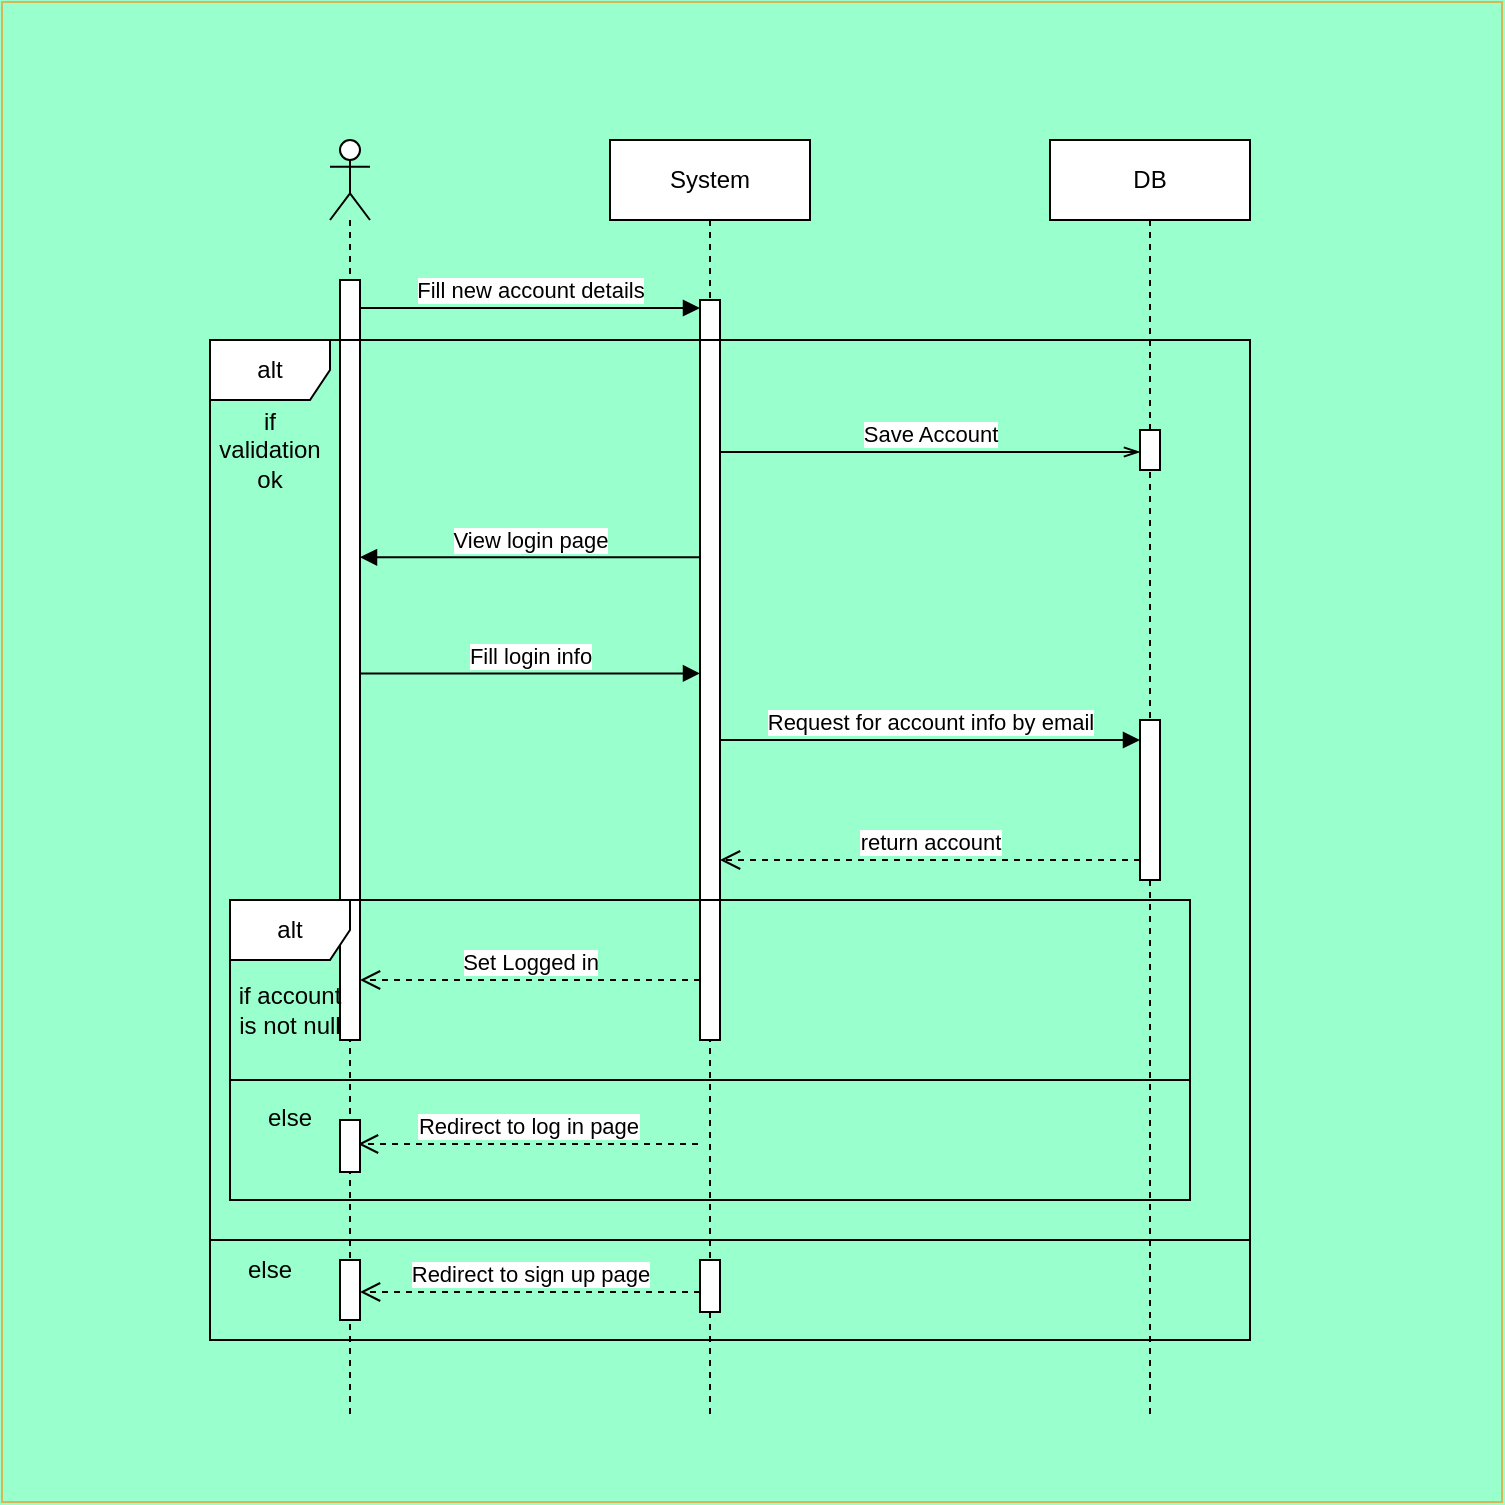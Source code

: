 <mxfile version="22.1.11" type="device">
  <diagram name="Page-1" id="SVIGxn7kq34eJ4ElqVdk">
    <mxGraphModel dx="1055" dy="599" grid="1" gridSize="10" guides="1" tooltips="1" connect="1" arrows="1" fold="1" page="1" pageScale="1" pageWidth="850" pageHeight="1100" background="#99FFCC" math="0" shadow="0">
      <root>
        <mxCell id="0" />
        <mxCell id="1" parent="0" />
        <mxCell id="QKZxDL5sUrs9mMBynjPS-3" value="" style="shape=umlLifeline;perimeter=lifelinePerimeter;whiteSpace=wrap;html=1;container=1;dropTarget=0;collapsible=0;recursiveResize=0;outlineConnect=0;portConstraint=eastwest;newEdgeStyle={&quot;curved&quot;:0,&quot;rounded&quot;:0};participant=umlActor;" vertex="1" parent="1">
          <mxGeometry x="209" y="90" width="20" height="640" as="geometry" />
        </mxCell>
        <mxCell id="QKZxDL5sUrs9mMBynjPS-4" value="" style="html=1;points=[[0,0,0,0,5],[0,1,0,0,-5],[1,0,0,0,5],[1,1,0,0,-5]];perimeter=orthogonalPerimeter;outlineConnect=0;targetShapes=umlLifeline;portConstraint=eastwest;newEdgeStyle={&quot;curved&quot;:0,&quot;rounded&quot;:0};" vertex="1" parent="QKZxDL5sUrs9mMBynjPS-3">
          <mxGeometry x="5" y="70" width="10" height="380" as="geometry" />
        </mxCell>
        <mxCell id="QKZxDL5sUrs9mMBynjPS-34" value="" style="html=1;points=[[0,0,0,0,5],[0,1,0,0,-5],[1,0,0,0,5],[1,1,0,0,-5]];perimeter=orthogonalPerimeter;outlineConnect=0;targetShapes=umlLifeline;portConstraint=eastwest;newEdgeStyle={&quot;curved&quot;:0,&quot;rounded&quot;:0};" vertex="1" parent="QKZxDL5sUrs9mMBynjPS-3">
          <mxGeometry x="5" y="560" width="10" height="30" as="geometry" />
        </mxCell>
        <mxCell id="QKZxDL5sUrs9mMBynjPS-6" value="System" style="shape=umlLifeline;perimeter=lifelinePerimeter;whiteSpace=wrap;html=1;container=1;dropTarget=0;collapsible=0;recursiveResize=0;outlineConnect=0;portConstraint=eastwest;newEdgeStyle={&quot;curved&quot;:0,&quot;rounded&quot;:0};" vertex="1" parent="1">
          <mxGeometry x="349" y="90" width="100" height="640" as="geometry" />
        </mxCell>
        <mxCell id="QKZxDL5sUrs9mMBynjPS-10" value="" style="html=1;points=[[0,0,0,0,5],[0,1,0,0,-5],[1,0,0,0,5],[1,1,0,0,-5]];perimeter=orthogonalPerimeter;outlineConnect=0;targetShapes=umlLifeline;portConstraint=eastwest;newEdgeStyle={&quot;curved&quot;:0,&quot;rounded&quot;:0};" vertex="1" parent="QKZxDL5sUrs9mMBynjPS-6">
          <mxGeometry x="45" y="80" width="10" height="370" as="geometry" />
        </mxCell>
        <mxCell id="QKZxDL5sUrs9mMBynjPS-7" value="DB" style="shape=umlLifeline;perimeter=lifelinePerimeter;whiteSpace=wrap;html=1;container=1;dropTarget=0;collapsible=0;recursiveResize=0;outlineConnect=0;portConstraint=eastwest;newEdgeStyle={&quot;curved&quot;:0,&quot;rounded&quot;:0};" vertex="1" parent="1">
          <mxGeometry x="569" y="90" width="100" height="640" as="geometry" />
        </mxCell>
        <mxCell id="QKZxDL5sUrs9mMBynjPS-8" value="Fill new account details" style="html=1;verticalAlign=bottom;endArrow=block;curved=0;rounded=0;" edge="1" parent="1" target="QKZxDL5sUrs9mMBynjPS-10">
          <mxGeometry width="80" relative="1" as="geometry">
            <mxPoint x="224" y="174.0" as="sourcePoint" />
            <mxPoint x="398.5" y="174.0" as="targetPoint" />
          </mxGeometry>
        </mxCell>
        <mxCell id="QKZxDL5sUrs9mMBynjPS-12" value="alt" style="shape=umlFrame;whiteSpace=wrap;html=1;pointerEvents=0;" vertex="1" parent="1">
          <mxGeometry x="149" y="190" width="520" height="500" as="geometry" />
        </mxCell>
        <mxCell id="QKZxDL5sUrs9mMBynjPS-13" value="" style="line;strokeWidth=1;fillColor=none;align=left;verticalAlign=middle;spacingTop=-1;spacingLeft=3;spacingRight=3;rotatable=0;labelPosition=right;points=[];portConstraint=eastwest;strokeColor=inherit;" vertex="1" parent="1">
          <mxGeometry x="149" y="636" width="520" height="8" as="geometry" />
        </mxCell>
        <mxCell id="QKZxDL5sUrs9mMBynjPS-14" value="if validation ok" style="text;html=1;strokeColor=none;fillColor=none;align=center;verticalAlign=middle;whiteSpace=wrap;rounded=0;" vertex="1" parent="1">
          <mxGeometry x="149" y="230" width="60" height="30" as="geometry" />
        </mxCell>
        <mxCell id="QKZxDL5sUrs9mMBynjPS-15" value="else" style="text;html=1;strokeColor=none;fillColor=none;align=center;verticalAlign=middle;whiteSpace=wrap;rounded=0;" vertex="1" parent="1">
          <mxGeometry x="149" y="640" width="60" height="30" as="geometry" />
        </mxCell>
        <mxCell id="QKZxDL5sUrs9mMBynjPS-18" value="Save Account" style="html=1;verticalAlign=bottom;endArrow=openThin;curved=0;rounded=0;endFill=0;" edge="1" parent="1">
          <mxGeometry width="80" relative="1" as="geometry">
            <mxPoint x="404" y="246" as="sourcePoint" />
            <mxPoint x="614" y="246" as="targetPoint" />
          </mxGeometry>
        </mxCell>
        <mxCell id="QKZxDL5sUrs9mMBynjPS-20" value="" style="html=1;points=[[0,0,0,0,5],[0,1,0,0,-5],[1,0,0,0,5],[1,1,0,0,-5]];perimeter=orthogonalPerimeter;outlineConnect=0;targetShapes=umlLifeline;portConstraint=eastwest;newEdgeStyle={&quot;curved&quot;:0,&quot;rounded&quot;:0};" vertex="1" parent="1">
          <mxGeometry x="614" y="235" width="10" height="20" as="geometry" />
        </mxCell>
        <mxCell id="QKZxDL5sUrs9mMBynjPS-21" value="View login page" style="html=1;verticalAlign=bottom;endArrow=block;curved=0;rounded=0;" edge="1" parent="1">
          <mxGeometry width="80" relative="1" as="geometry">
            <mxPoint x="394" y="298.63" as="sourcePoint" />
            <mxPoint x="224" y="298.63" as="targetPoint" />
          </mxGeometry>
        </mxCell>
        <mxCell id="QKZxDL5sUrs9mMBynjPS-22" value="Fill login info" style="html=1;verticalAlign=bottom;endArrow=block;curved=0;rounded=0;" edge="1" parent="1">
          <mxGeometry width="80" relative="1" as="geometry">
            <mxPoint x="224" y="356.69" as="sourcePoint" />
            <mxPoint x="394" y="356.69" as="targetPoint" />
          </mxGeometry>
        </mxCell>
        <mxCell id="QKZxDL5sUrs9mMBynjPS-23" value="Request for account info by email" style="html=1;verticalAlign=bottom;endArrow=block;curved=0;rounded=0;" edge="1" parent="1" target="QKZxDL5sUrs9mMBynjPS-24">
          <mxGeometry width="80" relative="1" as="geometry">
            <mxPoint x="404" y="390.0" as="sourcePoint" />
            <mxPoint x="574" y="390" as="targetPoint" />
          </mxGeometry>
        </mxCell>
        <mxCell id="QKZxDL5sUrs9mMBynjPS-24" value="" style="html=1;points=[[0,0,0,0,5],[0,1,0,0,-5],[1,0,0,0,5],[1,1,0,0,-5]];perimeter=orthogonalPerimeter;outlineConnect=0;targetShapes=umlLifeline;portConstraint=eastwest;newEdgeStyle={&quot;curved&quot;:0,&quot;rounded&quot;:0};" vertex="1" parent="1">
          <mxGeometry x="614" y="380" width="10" height="80" as="geometry" />
        </mxCell>
        <mxCell id="QKZxDL5sUrs9mMBynjPS-25" value="return account" style="html=1;verticalAlign=bottom;endArrow=open;dashed=1;endSize=8;curved=0;rounded=0;" edge="1" parent="1" target="QKZxDL5sUrs9mMBynjPS-10">
          <mxGeometry relative="1" as="geometry">
            <mxPoint x="614" y="450" as="sourcePoint" />
            <mxPoint x="534" y="450" as="targetPoint" />
          </mxGeometry>
        </mxCell>
        <mxCell id="QKZxDL5sUrs9mMBynjPS-26" value="alt" style="shape=umlFrame;whiteSpace=wrap;html=1;pointerEvents=0;" vertex="1" parent="1">
          <mxGeometry x="159" y="470" width="480" height="150" as="geometry" />
        </mxCell>
        <mxCell id="QKZxDL5sUrs9mMBynjPS-27" value="" style="line;strokeWidth=1;fillColor=none;align=left;verticalAlign=middle;spacingTop=-1;spacingLeft=3;spacingRight=3;rotatable=0;labelPosition=right;points=[];portConstraint=eastwest;strokeColor=inherit;" vertex="1" parent="1">
          <mxGeometry x="159" y="556" width="480" height="8" as="geometry" />
        </mxCell>
        <mxCell id="QKZxDL5sUrs9mMBynjPS-28" value="if account is not null" style="text;html=1;strokeColor=none;fillColor=none;align=center;verticalAlign=middle;whiteSpace=wrap;rounded=0;" vertex="1" parent="1">
          <mxGeometry x="159" y="510" width="60" height="30" as="geometry" />
        </mxCell>
        <mxCell id="QKZxDL5sUrs9mMBynjPS-29" value="Set Logged in" style="html=1;verticalAlign=bottom;endArrow=open;dashed=1;endSize=8;curved=0;rounded=0;" edge="1" parent="1">
          <mxGeometry relative="1" as="geometry">
            <mxPoint x="394" y="510" as="sourcePoint" />
            <mxPoint x="224" y="510" as="targetPoint" />
          </mxGeometry>
        </mxCell>
        <mxCell id="QKZxDL5sUrs9mMBynjPS-30" value="else" style="text;html=1;strokeColor=none;fillColor=none;align=center;verticalAlign=middle;whiteSpace=wrap;rounded=0;" vertex="1" parent="1">
          <mxGeometry x="159" y="564" width="60" height="30" as="geometry" />
        </mxCell>
        <mxCell id="QKZxDL5sUrs9mMBynjPS-31" value="Redirect to log in page" style="html=1;verticalAlign=bottom;endArrow=open;dashed=1;endSize=8;curved=0;rounded=0;" edge="1" parent="1">
          <mxGeometry relative="1" as="geometry">
            <mxPoint x="393" y="592" as="sourcePoint" />
            <mxPoint x="223" y="592" as="targetPoint" />
          </mxGeometry>
        </mxCell>
        <mxCell id="QKZxDL5sUrs9mMBynjPS-32" value="" style="html=1;points=[[0,0,0,0,5],[0,1,0,0,-5],[1,0,0,0,5],[1,1,0,0,-5]];perimeter=orthogonalPerimeter;outlineConnect=0;targetShapes=umlLifeline;portConstraint=eastwest;newEdgeStyle={&quot;curved&quot;:0,&quot;rounded&quot;:0};" vertex="1" parent="1">
          <mxGeometry x="394" y="650" width="10" height="26" as="geometry" />
        </mxCell>
        <mxCell id="QKZxDL5sUrs9mMBynjPS-33" value="" style="html=1;points=[[0,0,0,0,5],[0,1,0,0,-5],[1,0,0,0,5],[1,1,0,0,-5]];perimeter=orthogonalPerimeter;outlineConnect=0;targetShapes=umlLifeline;portConstraint=eastwest;newEdgeStyle={&quot;curved&quot;:0,&quot;rounded&quot;:0};" vertex="1" parent="1">
          <mxGeometry x="214" y="580" width="10" height="26" as="geometry" />
        </mxCell>
        <mxCell id="QKZxDL5sUrs9mMBynjPS-35" value="Redirect to sign up page" style="html=1;verticalAlign=bottom;endArrow=open;dashed=1;endSize=8;curved=0;rounded=0;" edge="1" parent="1">
          <mxGeometry relative="1" as="geometry">
            <mxPoint x="394" y="666" as="sourcePoint" />
            <mxPoint x="224" y="666" as="targetPoint" />
          </mxGeometry>
        </mxCell>
        <mxCell id="QKZxDL5sUrs9mMBynjPS-36" value="" style="whiteSpace=wrap;html=1;aspect=fixed;fillColor=none;strokeColor=#d6b656;" vertex="1" parent="1">
          <mxGeometry x="45" y="21" width="750" height="750" as="geometry" />
        </mxCell>
      </root>
    </mxGraphModel>
  </diagram>
</mxfile>
